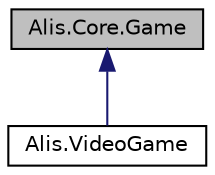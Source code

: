 digraph "Alis.Core.Game"
{
 // LATEX_PDF_SIZE
  edge [fontname="Helvetica",fontsize="10",labelfontname="Helvetica",labelfontsize="10"];
  node [fontname="Helvetica",fontsize="10",shape=record];
  Node1 [label="Alis.Core.Game",height=0.2,width=0.4,color="black", fillcolor="grey75", style="filled", fontcolor="black",tooltip="Define the main logic of game made with ALIS."];
  Node1 -> Node2 [dir="back",color="midnightblue",fontsize="10",style="solid",fontname="Helvetica"];
  Node2 [label="Alis.VideoGame",height=0.2,width=0.4,color="black", fillcolor="white", style="filled",URL="$class_alis_1_1_video_game.html",tooltip="Define a video game on Alis."];
}
